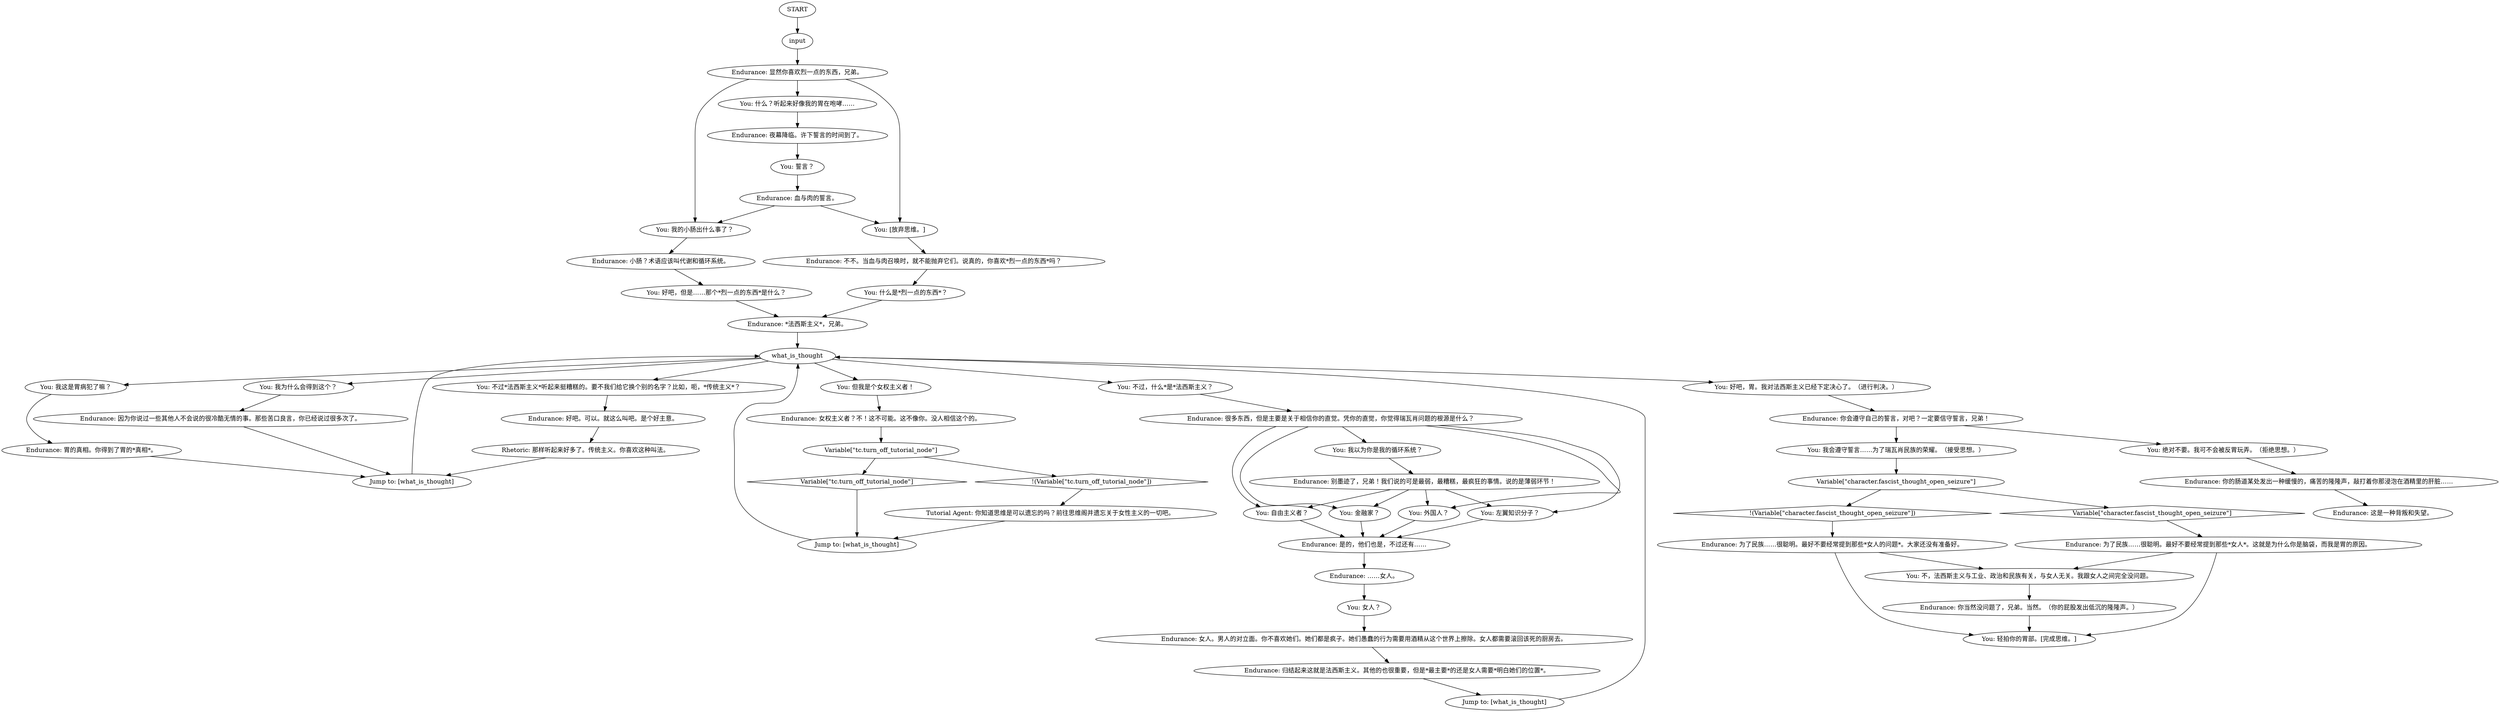 # THOUGHT / REVACHOLIAN NATIONHOOD
# Endurance explains you are a Fascist. It's all about the Revacholian Nationhood.
# ==================================================
digraph G {
	  0 [label="START"];
	  1 [label="input"];
	  2 [label="what_is_thought"];
	  3 [label="Endurance: 女权主义者？不！这不可能。这不像你。没人相信这个的。"];
	  4 [label="You: 什么？听起来好像我的胃在咆哮……"];
	  5 [label="Endurance: 归结起来这就是法西斯主义。其他的也很重要，但是*最主要*的还是女人需要*明白她们的位置*。"];
	  6 [label="You: 我会遵守誓言……为了瑞瓦肖民族的荣耀。（接受思想。）"];
	  7 [label="Jump to: [what_is_thought]"];
	  8 [label="Endurance: 很多东西，但是主要是关于相信你的直觉。凭你的直觉，你觉得瑞瓦肖问题的根源是什么？"];
	  9 [label="You: [放弃思维。]"];
	  10 [label="You: 外国人？"];
	  11 [label="Endurance: 小肠？术语应该叫代谢和循环系统。"];
	  12 [label="You: 不过*法西斯主义*听起来挺糟糕的。要不我们给它换个别的名字？比如，呃，*传统主义*？"];
	  13 [label="You: 绝对不要。我可不会被反胃玩弄。（拒绝思想。）"];
	  14 [label="You: 不，法西斯主义与工业、政治和民族有关，与女人无关。我跟女人之间完全没问题。"];
	  15 [label="Endurance: 为了民族……很聪明。最好不要经常提到那些*女人的问题*。大家还没有准备好。"];
	  16 [label="Endurance: 显然你喜欢烈一点的东西，兄弟。"];
	  17 [label="You: 但我是个女权主义者！"];
	  18 [label="You: 左翼知识分子？"];
	  19 [label="You: 我为什么会得到这个？"];
	  20 [label="You: 好吧，但是……那个*烈一点的东西*是什么？"];
	  21 [label="Endurance: 不不。当血与肉召唤时，就不能抛弃它们。说真的，你喜欢*烈一点的东西*吗？"];
	  22 [label="Rhetoric: 那样听起来好多了。传统主义。你喜欢这种叫法。"];
	  23 [label="You: 不过，什么*是*法西斯主义？"];
	  24 [label="You: 女人？"];
	  25 [label="Jump to: [what_is_thought]"];
	  26 [label="Tutorial Agent: 你知道思维是可以遗忘的吗？前往思维阁并遗忘关于女性主义的一切吧。"];
	  27 [label="You: 我的小肠出什么事了？"];
	  28 [label="Endurance: 你会遵守自己的誓言，对吧？一定要信守誓言，兄弟！"];
	  29 [label="You: 轻拍你的胃部。[完成思维。]"];
	  30 [label="Endurance: *法西斯主义*，兄弟。"];
	  31 [label="You: 我这是胃病犯了嘛？"];
	  32 [label="Endurance: 是的，他们也是，不过还有……"];
	  33 [label="Endurance: 为了民族……很聪明。最好不要经常提到那些*女人*。这就是为什么你是脑袋，而我是胃的原因。"];
	  34 [label="Endurance: 你的肠道某处发出一种缓慢的，痛苦的隆隆声，敲打着你那浸泡在酒精里的肝脏……"];
	  35 [label="Endurance: 好吧。可以。就这么叫吧。是个好主意。"];
	  36 [label="You: 什么是*烈一点的东西*？"];
	  37 [label="Jump to: [what_is_thought]"];
	  38 [label="You: 自由主义者？"];
	  39 [label="Endurance: 胃的真相。你得到了胃的*真相*。"];
	  40 [label="Endurance: 因为你说过一些其他人不会说的很冷酷无情的事。那些苦口良言，你已经说过很多次了。"];
	  41 [label="Variable[\"tc.turn_off_tutorial_node\"]"];
	  42 [label="Variable[\"tc.turn_off_tutorial_node\"]", shape=diamond];
	  43 [label="!(Variable[\"tc.turn_off_tutorial_node\"])", shape=diamond];
	  44 [label="Endurance: 女人。男人的对立面。你不喜欢她们。她们都是疯子。她们愚蠢的行为需要用酒精从这个世界上擦除。女人都需要滚回该死的厨房去。"];
	  45 [label="Endurance: 你当然没问题了，兄弟。当然。（你的屁股发出低沉的隆隆声。）"];
	  46 [label="Variable[\"character.fascist_thought_open_seizure\"]"];
	  47 [label="Variable[\"character.fascist_thought_open_seizure\"]", shape=diamond];
	  48 [label="!(Variable[\"character.fascist_thought_open_seizure\"])", shape=diamond];
	  49 [label="Endurance: 夜幕降临。许下誓言的时间到了。"];
	  50 [label="You: 誓言？"];
	  51 [label="Endurance: 血与肉的誓言。"];
	  52 [label="You: 好吧，胃。我对法西斯主义已经下定决心了。（进行判决。）"];
	  53 [label="You: 我以为你是我的循环系统？"];
	  55 [label="You: 金融家？"];
	  56 [label="Endurance: ……女人。"];
	  57 [label="Endurance: 别墨迹了，兄弟！我们说的可是最弱，最糟糕，最疯狂的事情。说的是薄弱环节！"];
	  58 [label="Endurance: 这是一种背叛和失望。"];
	  0 -> 1
	  1 -> 16
	  2 -> 12
	  2 -> 17
	  2 -> 19
	  2 -> 52
	  2 -> 23
	  2 -> 31
	  3 -> 41
	  4 -> 49
	  5 -> 25
	  6 -> 46
	  7 -> 2
	  8 -> 38
	  8 -> 10
	  8 -> 18
	  8 -> 53
	  8 -> 55
	  9 -> 21
	  10 -> 32
	  11 -> 20
	  12 -> 35
	  13 -> 34
	  14 -> 45
	  15 -> 29
	  15 -> 14
	  16 -> 9
	  16 -> 27
	  16 -> 4
	  17 -> 3
	  18 -> 32
	  19 -> 40
	  20 -> 30
	  21 -> 36
	  22 -> 7
	  23 -> 8
	  24 -> 44
	  25 -> 2
	  26 -> 37
	  27 -> 11
	  28 -> 13
	  28 -> 6
	  30 -> 2
	  31 -> 39
	  32 -> 56
	  33 -> 29
	  33 -> 14
	  34 -> 58
	  35 -> 22
	  36 -> 30
	  37 -> 2
	  38 -> 32
	  39 -> 7
	  40 -> 7
	  41 -> 42
	  41 -> 43
	  42 -> 37
	  43 -> 26
	  44 -> 5
	  45 -> 29
	  46 -> 48
	  46 -> 47
	  47 -> 33
	  48 -> 15
	  49 -> 50
	  50 -> 51
	  51 -> 9
	  51 -> 27
	  52 -> 28
	  53 -> 57
	  55 -> 32
	  56 -> 24
	  57 -> 10
	  57 -> 18
	  57 -> 38
	  57 -> 55
}

